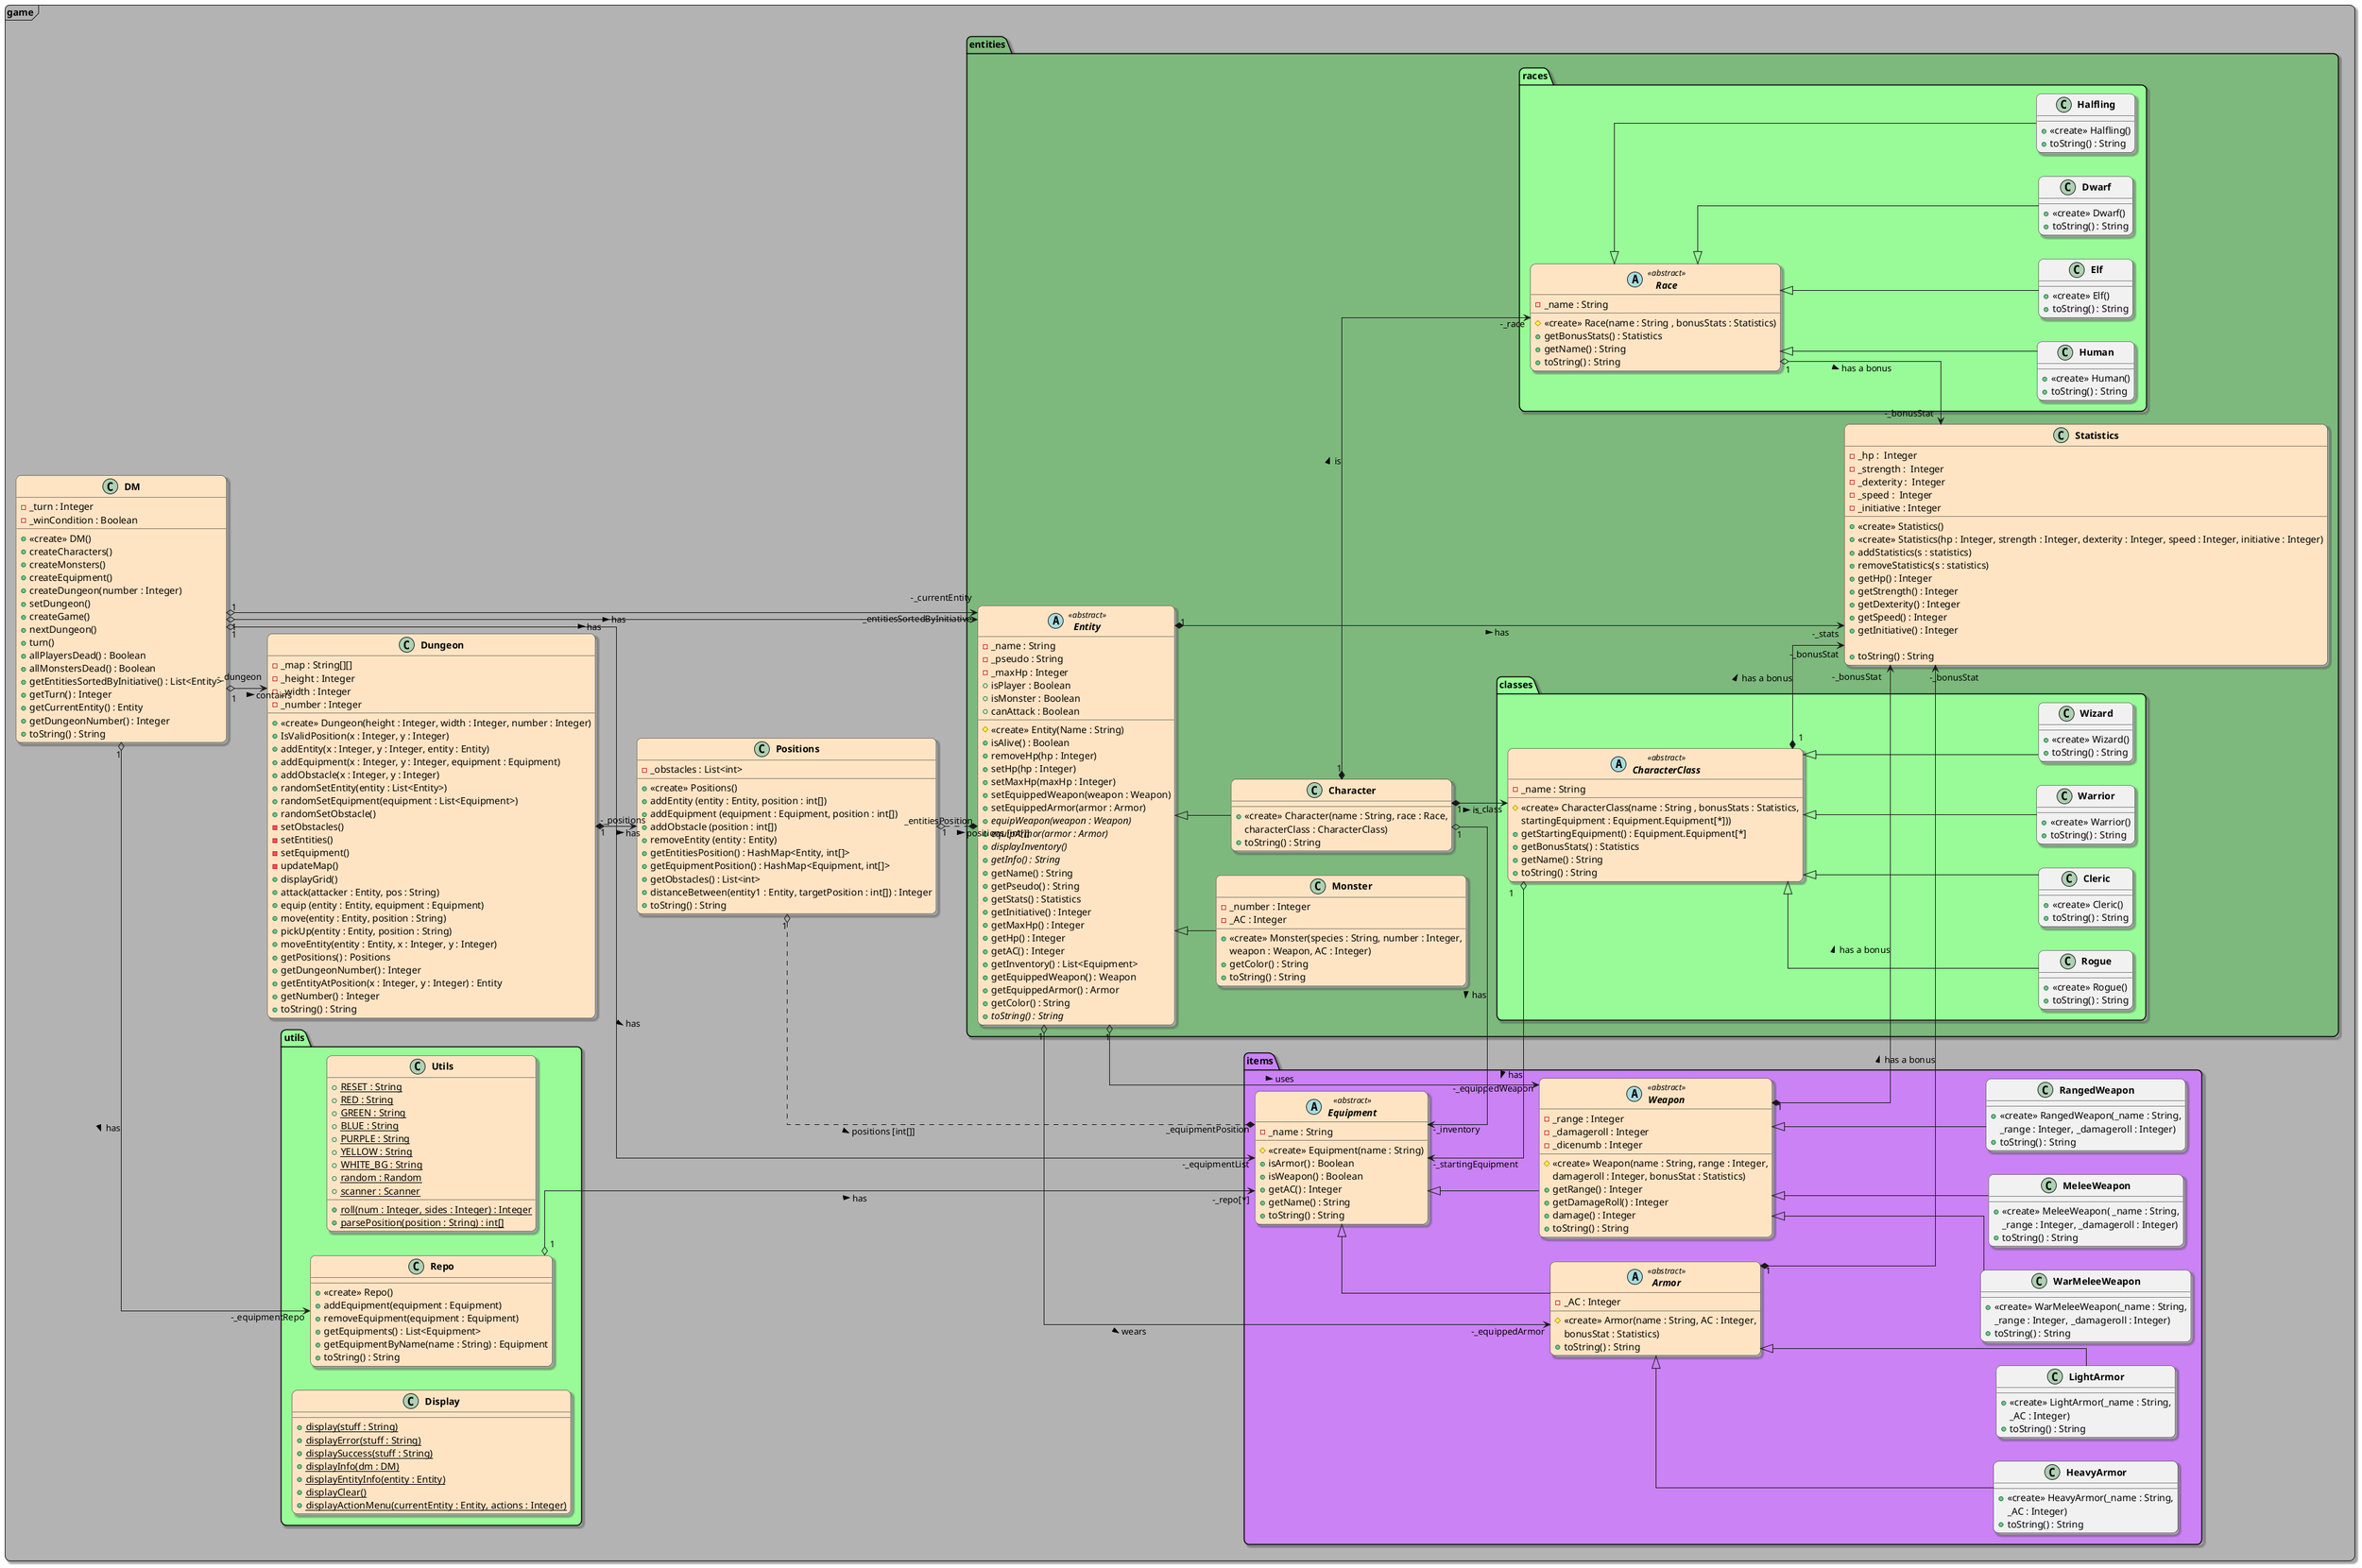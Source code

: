 @startuml

left to right direction
skinparam classfontStyle bold
skinparam shadowing true

skinparam linetype ortho
skinparam defaultFontName "Century Gothic"

skinparam roundcorner 15



package "game" <<frame>> #b3b3b3  {

package utils #palegreen{
    class Utils #Bisque {
        + {static} RESET : String
        + {static} RED : String
        + {static} GREEN : String
        + {static} BLUE : String
        + {static} PURPLE : String
        + {static} YELLOW : String
        + {static} WHITE_BG : String
        + {static} random : Random
        + {static} scanner : Scanner
        + {static} roll(num : Integer, sides : Integer) : Integer
        + {static} parsePosition(position : String) : int[]
    }

    class Repo  #Bisque {
        + <<create>> Repo()
        + addEquipment(equipment : Equipment)
        + removeEquipment(equipment : Equipment)
        + getEquipments() : List<Equipment>
        + getEquipmentByName(name : String) : Equipment
        + toString() : String
        }

    class Display #Bisque {
        + {static} display(stuff : String)
        + {static} displayError(stuff : String)
        + {static} displaySuccess(stuff : String)
        + {static} displayInfo(dm : DM)
        + {static} displayEntityInfo(entity : Entity)
        + {static} displayClear()
        + {static} displayActionMenu(currentEntity : Entity, actions : Integer)
    }
}


  'End of utils package



  class Positions #Bisque {
    - _obstacles : List<int>
    + <<create>> Positions()
    + addEntity (entity : Entity, position : int[])
    + addEquipment (equipment : Equipment, position : int[])
    + addObstacle (position : int[])
    + removeEntity (entity : Entity)
    + getEntitiesPosition() : HashMap<Entity, int[]>
    + getEquipmentPosition() : HashMap<Equipment, int[]>
    + getObstacles() : List<int>
    + distanceBetween(entity1 : Entity, targetPosition : int[]) : Integer
    + toString() : String
  }

  class DM #Bisque {
    - _turn : Integer
    - _winCondition : Boolean
    + <<create>> DM()
    + createCharacters()
    + createMonsters()
    + createEquipment()
    + createDungeon(number : Integer)
    + setDungeon()
    + createGame()
    + nextDungeon()
    + turn()
    + allPlayersDead() : Boolean
    + allMonstersDead() : Boolean
    + getEntitiesSortedByInitiative() : List<Entity>
    + getTurn() : Integer
    + getCurrentEntity() : Entity
    + getDungeonNumber() : Integer
    + toString() : String
  }
  class Dungeon #Bisque {
    - _map : String[][]
    - _height : Integer
    - _width : Integer
    - _number : Integer
    + <<create>> Dungeon(height : Integer, width : Integer, number : Integer)
    + IsValidPosition(x : Integer, y : Integer)
    + addEntity(x : Integer, y : Integer, entity : Entity)
    + addEquipment(x : Integer, y : Integer, equipment : Equipment)
    + addObstacle(x : Integer, y : Integer)
    + randomSetEntity(entity : List<Entity>)
    + randomSetEquipment(equipment : List<Equipment>)
    + randomSetObstacle()
    - setObstacles()
    - setEntities()
    - setEquipment()
    - updateMap()
    + displayGrid()
    + attack(attacker : Entity, pos : String)
    + equip (entity : Entity, equipment : Equipment)
    + move(entity : Entity, position : String)
    + pickUp(entity : Entity, position : String)
    + moveEntity(entity : Entity, x : Integer, y : Integer)
    + getPositions() : Positions
    + getDungeonNumber() : Integer
    + getEntityAtPosition(x : Integer, y : Integer) : Entity
    + getNumber() : Integer
    + toString() : String
  }

  package entities #7db87d{

  abstract class Entity <<abstract>> #Bisque {
          - _name : String
          - _pseudo : String
          - _maxHp : Integer
          # <<create>> Entity(Name : String)
          + isPlayer : Boolean
          + isMonster : Boolean
          + isAlive() : Boolean
          + canAttack : Boolean
          + removeHp(hp : Integer)
          + setHp(hp : Integer)
          + setMaxHp(maxHp : Integer)
          + setEquippedWeapon(weapon : Weapon)
          + setEquippedArmor(armor : Armor)
          + {abstract} equipWeapon(weapon : Weapon)
          + {abstract} equipArmor(armor : Armor)
          + {abstract} displayInventory()
          + {abstract} getInfo() : String
          + getName() : String
          + getPseudo() : String
          + getStats() : Statistics
          + getInitiative() : Integer
          + getMaxHp() : Integer
          + getHp() : Integer
          + getAC() : Integer
          + getInventory() : List<Equipment>
          + getEquippedWeapon() : Weapon
          + getEquippedArmor() : Armor
          + getColor() : String
          + {abstract} toString() : String
      }

      class Monster #Bisque extends Entity  {
          - _number : Integer
          - _AC : Integer
          + <<create>> Monster(species : String, number : Integer,
           weapon : Weapon, AC : Integer)
          + getColor() : String
          + toString() : String

      }

      class Character #Bisque extends Entity   {
          + <<create>> Character(name : String, race : Race,
           characterClass : CharacterClass)
          + toString() : String
      }
      class Statistics #Bisque {
          -_hp :  Integer
          -_strength :  Integer
          -_dexterity :  Integer
          -_speed :  Integer
          -_initiative : Integer
          + <<create>> Statistics()
          + <<create>> Statistics(hp : Integer, strength : Integer, dexterity : Integer, speed : Integer, initiative : Integer)
          + addStatistics(s : statistics)
          + removeStatistics(s : statistics)
          + getHp() : Integer
          + getStrength() : Integer
          + getDexterity() : Integer
          + getSpeed() : Integer
          + getInitiative() : Integer

          + toString() : String

      }
    package classes #palegreen{
        abstract class CharacterClass <<abstract>> #Bisque {
        - _name : String
        # <<create>> CharacterClass(name : String , bonusStats : Statistics,
         startingEquipment : Equipment.Equipment[*]))
        + getStartingEquipment() : Equipment.Equipment[*]
        + getBonusStats() : Statistics
        + getName() : String
        + toString() : String
        }
        class Rogue extends CharacterClass {
        + <<create>> Rogue()
        + toString() : String
        }
        class Cleric extends CharacterClass {
        + <<create>> Cleric()
        + toString() : String
        }
        class Warrior extends CharacterClass {
        + <<create>> Warrior()
        + toString() : String
        }
        class Wizard extends CharacterClass {
        + <<create>> Wizard()
        + toString() : String
        }
    }
    package races #palegreen{
        abstract class Race <<abstract>> #Bisque {
        - _name : String
        # <<create>> Race(name : String , bonusStats : Statistics)
        + getBonusStats() : Statistics
        + getName() : String
        + toString() : String
        }
        class Human extends Race {
        + <<create>> Human()
        + toString() : String
        }
        class Elf extends Race {
        + <<create>> Elf()
        + toString() : String
        }
        class Dwarf extends Race {
        + <<create>> Dwarf()
        + toString() : String
        }
        class Halfling extends Race {
        + <<create>> Halfling()
        + toString() : String
        }
    }



  }


  package items #ca82f5 {
    abstract class Equipment <<abstract>>  #Bisque {
    - _name : String
    # <<create>> Equipment(name : String)
    + isArmor() : Boolean
    + isWeapon() : Boolean
    + getAC() : Integer
    + getName() : String
    + toString() : String
    }

    abstract class Weapon <<abstract>> #Bisque extends Equipment  {
    - _range : Integer
    - _damageroll : Integer
    - _dicenumb : Integer
    # <<create>> Weapon(name : String, range : Integer,
     damageroll : Integer, bonusStat : Statistics)
     + getRange() : Integer
     + getDamageRoll() : Integer
     + damage() : Integer
     + toString() : String

    }
    abstract class Armor <<abstract>> #Bisque extends Equipment{
    - _AC : Integer
    # <<create>> Armor(name : String, AC : Integer,
     bonusStat : Statistics)
     + toString() : String
    }

    class MeleeWeapon extends Weapon {
    + <<create>> MeleeWeapon( _name : String,
    _range : Integer, _damageroll : Integer)
    + toString() : String
    }
    class RangedWeapon extends Weapon {
    + <<create>> RangedWeapon(_name : String,
    _range : Integer, _damageroll : Integer)
    + toString() : String
    }
    class WarMeleeWeapon extends Weapon {
    + <<create>> WarMeleeWeapon(_name : String,
     _range : Integer, _damageroll : Integer)
    + toString() : String
    }
    class LightArmor extends Armor {
    + <<create>> LightArmor(_name : String,
     _AC : Integer)
    + toString() : String
    }
    class HeavyArmor extends Armor {
    + <<create>> HeavyArmor(_name : String,
     _AC : Integer)
    + toString() : String
    }
  }



'Links


  utils.Repo "1"  o--> "-_repo[*]" Equipment : "> has"


  Positions "1"  o..* "_entitiesPosition" entities.Entity : "> positions [int[]]"
  Positions "1"  o..* "_equipmentPosition" Equipment : "> positions [int[]]"


  DM "1"  o--> "-_dungeon" Dungeon : "> contains"
  DM "1"  o--> "-_equipmentList" Equipment : "> has"
  DM "1"  o--> "-_entitiesSortedByInitiative" Entity : "> has"
  DM "1"  o--> "-_equipmentRepo" utils.Repo : "> has"
  DM "1"  o--> "-_currentEntity" Entity : "> has"

  Dungeon "1" *--> "-_positions" Positions : "> has"

  entities.Entity "1"  o--> "-_equippedWeapon" items.Weapon : "> uses"
  entities.Entity "1"  o--> "-_equippedArmor" items.Armor : "> wears"
  entities.Entity "1"  *--> "-_stats" entities.Statistics : "> has"


  entities.Character "1"  *--> "-_class" entities.classes.CharacterClass : "> is"
  entities.Character "1"  *--> "-_race" entities.races.Race : "> is"
  entities.Character "1"  o--> "-_inventory" items.Equipment : "> has"


  entities.classes.CharacterClass "1"  o--> "-_startingEquipment" items.Equipment : "> has"
  entities.classes.CharacterClass "1"  *--> "-_bonusStat" entities.Statistics : "> has a bonus"
  entities.races.Race "1"  o--> "-_bonusStat" entities.Statistics : "> has a bonus"

  items.Armor "1" *--> "-_bonusStat" entities.Statistics : "> has a bonus"
  items.Weapon "1" *--> "-_bonusStat" entities.Statistics : "> has a bonus"


 }

@enduml